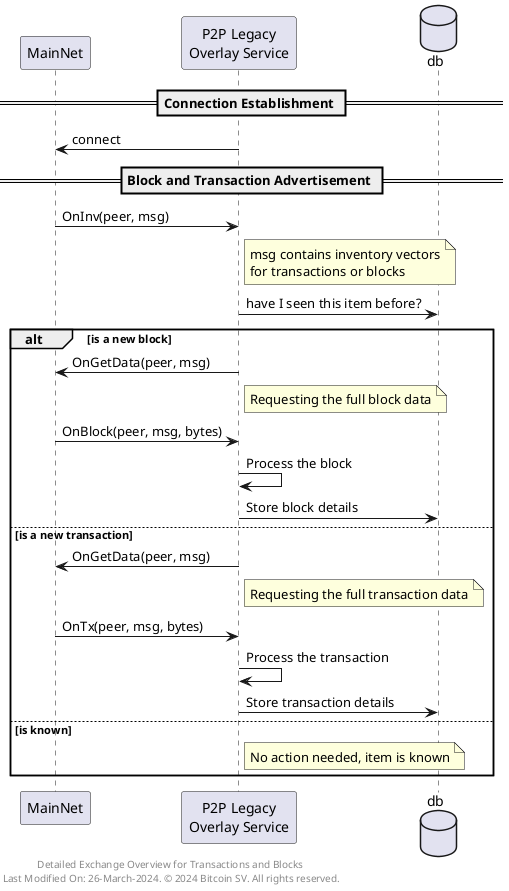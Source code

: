 @startuml detailed_exchange

participant "MainNet" as mainnet
participant "P2P Legacy\nOverlay Service" as legacy
database db

== Connection Establishment ==
legacy -> mainnet: connect

== Block and Transaction Advertisement ==
mainnet -> legacy : OnInv(peer, msg)
note right of legacy: msg contains inventory vectors\nfor transactions or blocks

legacy -> db: have I seen this item before?
alt is a new block
    legacy -> mainnet: OnGetData(peer, msg)
    note right of legacy: Requesting the full block data

    mainnet -> legacy : OnBlock(peer, msg, bytes)
    legacy -> legacy: Process the block
    legacy -> db: Store block details
else is a new transaction
    legacy -> mainnet: OnGetData(peer, msg)
    note right of legacy: Requesting the full transaction data

    mainnet -> legacy : OnTx(peer, msg, bytes)
    legacy -> legacy: Process the transaction
    legacy -> db: Store transaction details
else is known
    note right of legacy: No action needed, item is known
end

left footer "Detailed Exchange Overview for Transactions and Blocks\n Last Modified On: 26-March-2024. © 2024 Bitcoin SV. All rights reserved."

@enduml
